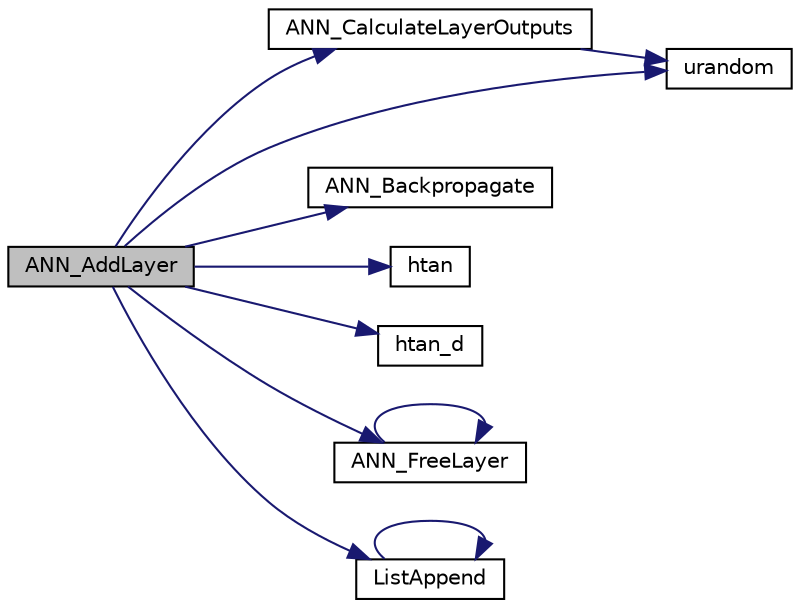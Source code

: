 digraph "ANN_AddLayer"
{
  edge [fontname="Helvetica",fontsize="10",labelfontname="Helvetica",labelfontsize="10"];
  node [fontname="Helvetica",fontsize="10",shape=record];
  rankdir="LR";
  Node1 [label="ANN_AddLayer",height=0.2,width=0.4,color="black", fillcolor="grey75", style="filled", fontcolor="black"];
  Node1 -> Node2 [color="midnightblue",fontsize="10",style="solid",fontname="Helvetica"];
  Node2 [label="ANN_CalculateLayerOutputs",height=0.2,width=0.4,color="black", fillcolor="white", style="filled",URL="$_a_n_n_8cpp.html#a458bedf9793d173aa58b6b15bb7ef433",tooltip="Calculate layer outputs. "];
  Node2 -> Node3 [color="midnightblue",fontsize="10",style="solid",fontname="Helvetica"];
  Node3 [label="urandom",height=0.2,width=0.4,color="black", fillcolor="white", style="filled",URL="$_distribution_8cpp.html#a5d688d70363408aef33fdb9bea5f7d50"];
  Node1 -> Node4 [color="midnightblue",fontsize="10",style="solid",fontname="Helvetica"];
  Node4 [label="ANN_Backpropagate",height=0.2,width=0.4,color="black", fillcolor="white", style="filled",URL="$_a_n_n_8cpp.html#ad232c6832c7cd9141fc2d2e7b5c8976d",tooltip="d are the derivatives at the outputs. "];
  Node1 -> Node5 [color="midnightblue",fontsize="10",style="solid",fontname="Helvetica"];
  Node5 [label="htan",height=0.2,width=0.4,color="black", fillcolor="white", style="filled",URL="$_a_n_n_8cpp.html#a249ed9b5b737dbeaaeac0d13ab6aef79",tooltip="Hyperbolic tangent hook. "];
  Node1 -> Node6 [color="midnightblue",fontsize="10",style="solid",fontname="Helvetica"];
  Node6 [label="htan_d",height=0.2,width=0.4,color="black", fillcolor="white", style="filled",URL="$_a_n_n_8cpp.html#a887af86bd2d09b15a99c35d17528b1ce",tooltip="Hyperbolic tangent derivative hook. "];
  Node1 -> Node7 [color="midnightblue",fontsize="10",style="solid",fontname="Helvetica"];
  Node7 [label="ANN_FreeLayer",height=0.2,width=0.4,color="black", fillcolor="white", style="filled",URL="$_a_n_n_8cpp.html#a139273a1f26b50ca0c253d4238a95a1c",tooltip="Free this layer - low level. "];
  Node7 -> Node7 [color="midnightblue",fontsize="10",style="solid",fontname="Helvetica"];
  Node1 -> Node3 [color="midnightblue",fontsize="10",style="solid",fontname="Helvetica"];
  Node1 -> Node8 [color="midnightblue",fontsize="10",style="solid",fontname="Helvetica"];
  Node8 [label="ListAppend",height=0.2,width=0.4,color="black", fillcolor="white", style="filled",URL="$_list_8cpp.html#a545718283a6173a63e350dee9f6bb23c",tooltip="Append an item to the list. "];
  Node8 -> Node8 [color="midnightblue",fontsize="10",style="solid",fontname="Helvetica"];
}
